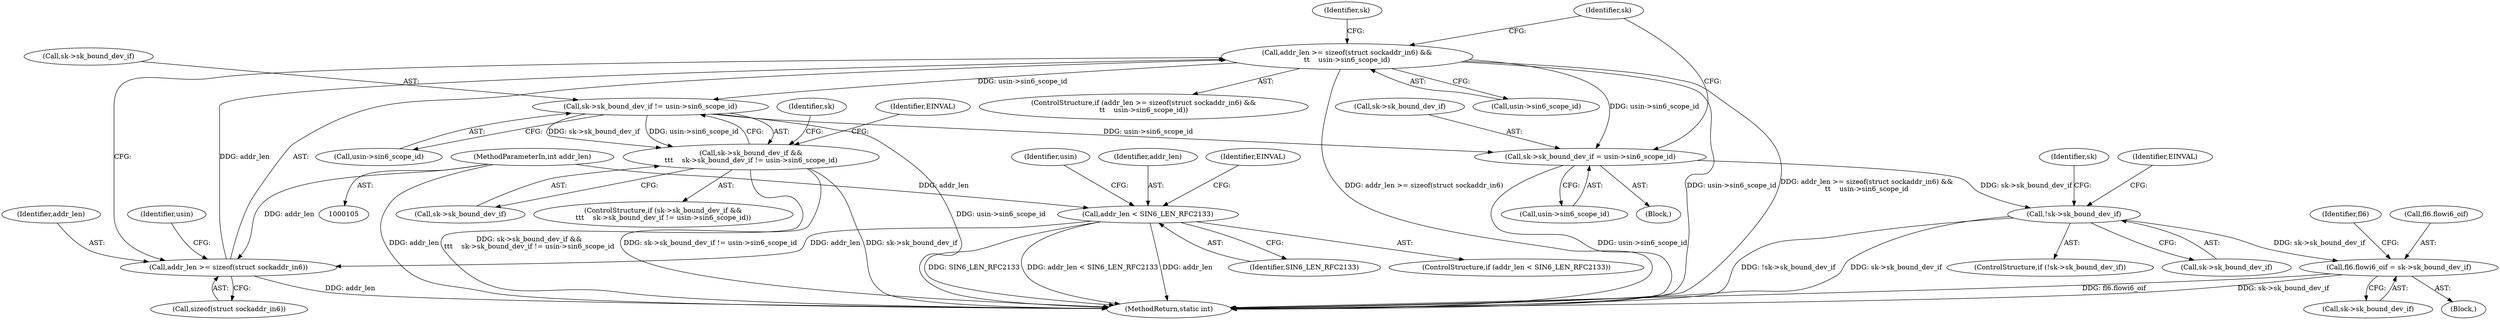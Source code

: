 digraph "0_linux_45f6fad84cc305103b28d73482b344d7f5b76f39@API" {
"1000250" [label="(Call,addr_len >= sizeof(struct sockaddr_in6) &&\n\t\t    usin->sin6_scope_id)"];
"1000251" [label="(Call,addr_len >= sizeof(struct sockaddr_in6))"];
"1000152" [label="(Call,addr_len < SIN6_LEN_RFC2133)"];
"1000108" [label="(MethodParameterIn,int addr_len)"];
"1000264" [label="(Call,sk->sk_bound_dev_if != usin->sin6_scope_id)"];
"1000260" [label="(Call,sk->sk_bound_dev_if &&\n\t\t\t    sk->sk_bound_dev_if != usin->sin6_scope_id)"];
"1000274" [label="(Call,sk->sk_bound_dev_if = usin->sin6_scope_id)"];
"1000282" [label="(Call,!sk->sk_bound_dev_if)"];
"1000435" [label="(Call,fl6.flowi6_oif = sk->sk_bound_dev_if)"];
"1000108" [label="(MethodParameterIn,int addr_len)"];
"1000249" [label="(ControlStructure,if (addr_len >= sizeof(struct sockaddr_in6) &&\n\t\t    usin->sin6_scope_id))"];
"1000268" [label="(Call,usin->sin6_scope_id)"];
"1000265" [label="(Call,sk->sk_bound_dev_if)"];
"1000109" [label="(Block,)"];
"1000274" [label="(Call,sk->sk_bound_dev_if = usin->sin6_scope_id)"];
"1000283" [label="(Call,sk->sk_bound_dev_if)"];
"1000439" [label="(Call,sk->sk_bound_dev_if)"];
"1000291" [label="(Identifier,sk)"];
"1000151" [label="(ControlStructure,if (addr_len < SIN6_LEN_RFC2133))"];
"1000157" [label="(Identifier,EINVAL)"];
"1000278" [label="(Call,usin->sin6_scope_id)"];
"1000264" [label="(Call,sk->sk_bound_dev_if != usin->sin6_scope_id)"];
"1000288" [label="(Identifier,EINVAL)"];
"1000251" [label="(Call,addr_len >= sizeof(struct sockaddr_in6))"];
"1000435" [label="(Call,fl6.flowi6_oif = sk->sk_bound_dev_if)"];
"1000275" [label="(Call,sk->sk_bound_dev_if)"];
"1000253" [label="(Call,sizeof(struct sockaddr_in6))"];
"1000256" [label="(Identifier,usin)"];
"1000284" [label="(Identifier,sk)"];
"1000258" [label="(Block,)"];
"1000255" [label="(Call,usin->sin6_scope_id)"];
"1000276" [label="(Identifier,sk)"];
"1000260" [label="(Call,sk->sk_bound_dev_if &&\n\t\t\t    sk->sk_bound_dev_if != usin->sin6_scope_id)"];
"1000262" [label="(Identifier,sk)"];
"1000152" [label="(Call,addr_len < SIN6_LEN_RFC2133)"];
"1000281" [label="(ControlStructure,if (!sk->sk_bound_dev_if))"];
"1000282" [label="(Call,!sk->sk_bound_dev_if)"];
"1000259" [label="(ControlStructure,if (sk->sk_bound_dev_if &&\n\t\t\t    sk->sk_bound_dev_if != usin->sin6_scope_id))"];
"1000161" [label="(Identifier,usin)"];
"1000273" [label="(Identifier,EINVAL)"];
"1000261" [label="(Call,sk->sk_bound_dev_if)"];
"1000252" [label="(Identifier,addr_len)"];
"1000444" [label="(Identifier,fl6)"];
"1000250" [label="(Call,addr_len >= sizeof(struct sockaddr_in6) &&\n\t\t    usin->sin6_scope_id)"];
"1000154" [label="(Identifier,SIN6_LEN_RFC2133)"];
"1000436" [label="(Call,fl6.flowi6_oif)"];
"1000153" [label="(Identifier,addr_len)"];
"1000614" [label="(MethodReturn,static int)"];
"1000250" -> "1000249"  [label="AST: "];
"1000250" -> "1000251"  [label="CFG: "];
"1000250" -> "1000255"  [label="CFG: "];
"1000251" -> "1000250"  [label="AST: "];
"1000255" -> "1000250"  [label="AST: "];
"1000262" -> "1000250"  [label="CFG: "];
"1000284" -> "1000250"  [label="CFG: "];
"1000250" -> "1000614"  [label="DDG: addr_len >= sizeof(struct sockaddr_in6)"];
"1000250" -> "1000614"  [label="DDG: usin->sin6_scope_id"];
"1000250" -> "1000614"  [label="DDG: addr_len >= sizeof(struct sockaddr_in6) &&\n\t\t    usin->sin6_scope_id"];
"1000251" -> "1000250"  [label="DDG: addr_len"];
"1000250" -> "1000264"  [label="DDG: usin->sin6_scope_id"];
"1000250" -> "1000274"  [label="DDG: usin->sin6_scope_id"];
"1000251" -> "1000253"  [label="CFG: "];
"1000252" -> "1000251"  [label="AST: "];
"1000253" -> "1000251"  [label="AST: "];
"1000256" -> "1000251"  [label="CFG: "];
"1000251" -> "1000614"  [label="DDG: addr_len"];
"1000152" -> "1000251"  [label="DDG: addr_len"];
"1000108" -> "1000251"  [label="DDG: addr_len"];
"1000152" -> "1000151"  [label="AST: "];
"1000152" -> "1000154"  [label="CFG: "];
"1000153" -> "1000152"  [label="AST: "];
"1000154" -> "1000152"  [label="AST: "];
"1000157" -> "1000152"  [label="CFG: "];
"1000161" -> "1000152"  [label="CFG: "];
"1000152" -> "1000614"  [label="DDG: addr_len < SIN6_LEN_RFC2133"];
"1000152" -> "1000614"  [label="DDG: addr_len"];
"1000152" -> "1000614"  [label="DDG: SIN6_LEN_RFC2133"];
"1000108" -> "1000152"  [label="DDG: addr_len"];
"1000108" -> "1000105"  [label="AST: "];
"1000108" -> "1000614"  [label="DDG: addr_len"];
"1000264" -> "1000260"  [label="AST: "];
"1000264" -> "1000268"  [label="CFG: "];
"1000265" -> "1000264"  [label="AST: "];
"1000268" -> "1000264"  [label="AST: "];
"1000260" -> "1000264"  [label="CFG: "];
"1000264" -> "1000614"  [label="DDG: usin->sin6_scope_id"];
"1000264" -> "1000260"  [label="DDG: sk->sk_bound_dev_if"];
"1000264" -> "1000260"  [label="DDG: usin->sin6_scope_id"];
"1000264" -> "1000274"  [label="DDG: usin->sin6_scope_id"];
"1000260" -> "1000259"  [label="AST: "];
"1000260" -> "1000261"  [label="CFG: "];
"1000261" -> "1000260"  [label="AST: "];
"1000273" -> "1000260"  [label="CFG: "];
"1000276" -> "1000260"  [label="CFG: "];
"1000260" -> "1000614"  [label="DDG: sk->sk_bound_dev_if &&\n\t\t\t    sk->sk_bound_dev_if != usin->sin6_scope_id"];
"1000260" -> "1000614"  [label="DDG: sk->sk_bound_dev_if != usin->sin6_scope_id"];
"1000260" -> "1000614"  [label="DDG: sk->sk_bound_dev_if"];
"1000274" -> "1000258"  [label="AST: "];
"1000274" -> "1000278"  [label="CFG: "];
"1000275" -> "1000274"  [label="AST: "];
"1000278" -> "1000274"  [label="AST: "];
"1000284" -> "1000274"  [label="CFG: "];
"1000274" -> "1000614"  [label="DDG: usin->sin6_scope_id"];
"1000274" -> "1000282"  [label="DDG: sk->sk_bound_dev_if"];
"1000282" -> "1000281"  [label="AST: "];
"1000282" -> "1000283"  [label="CFG: "];
"1000283" -> "1000282"  [label="AST: "];
"1000288" -> "1000282"  [label="CFG: "];
"1000291" -> "1000282"  [label="CFG: "];
"1000282" -> "1000614"  [label="DDG: !sk->sk_bound_dev_if"];
"1000282" -> "1000614"  [label="DDG: sk->sk_bound_dev_if"];
"1000282" -> "1000435"  [label="DDG: sk->sk_bound_dev_if"];
"1000435" -> "1000109"  [label="AST: "];
"1000435" -> "1000439"  [label="CFG: "];
"1000436" -> "1000435"  [label="AST: "];
"1000439" -> "1000435"  [label="AST: "];
"1000444" -> "1000435"  [label="CFG: "];
"1000435" -> "1000614"  [label="DDG: fl6.flowi6_oif"];
"1000435" -> "1000614"  [label="DDG: sk->sk_bound_dev_if"];
}

